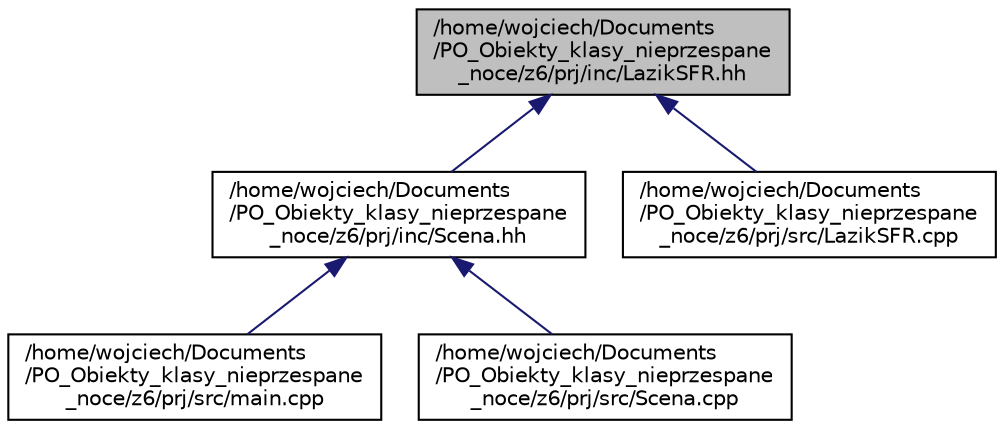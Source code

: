 digraph "/home/wojciech/Documents/PO_Obiekty_klasy_nieprzespane_noce/z6/prj/inc/LazikSFR.hh"
{
 // LATEX_PDF_SIZE
  edge [fontname="Helvetica",fontsize="10",labelfontname="Helvetica",labelfontsize="10"];
  node [fontname="Helvetica",fontsize="10",shape=record];
  Node1 [label="/home/wojciech/Documents\l/PO_Obiekty_klasy_nieprzespane\l_noce/z6/prj/inc/LazikSFR.hh",height=0.2,width=0.4,color="black", fillcolor="grey75", style="filled", fontcolor="black",tooltip=" "];
  Node1 -> Node2 [dir="back",color="midnightblue",fontsize="10",style="solid"];
  Node2 [label="/home/wojciech/Documents\l/PO_Obiekty_klasy_nieprzespane\l_noce/z6/prj/inc/Scena.hh",height=0.2,width=0.4,color="black", fillcolor="white", style="filled",URL="$_scena_8hh.html",tooltip=" "];
  Node2 -> Node3 [dir="back",color="midnightblue",fontsize="10",style="solid"];
  Node3 [label="/home/wojciech/Documents\l/PO_Obiekty_klasy_nieprzespane\l_noce/z6/prj/src/main.cpp",height=0.2,width=0.4,color="black", fillcolor="white", style="filled",URL="$main_8cpp.html",tooltip=" "];
  Node2 -> Node4 [dir="back",color="midnightblue",fontsize="10",style="solid"];
  Node4 [label="/home/wojciech/Documents\l/PO_Obiekty_klasy_nieprzespane\l_noce/z6/prj/src/Scena.cpp",height=0.2,width=0.4,color="black", fillcolor="white", style="filled",URL="$_scena_8cpp.html",tooltip=" "];
  Node1 -> Node5 [dir="back",color="midnightblue",fontsize="10",style="solid"];
  Node5 [label="/home/wojciech/Documents\l/PO_Obiekty_klasy_nieprzespane\l_noce/z6/prj/src/LazikSFR.cpp",height=0.2,width=0.4,color="black", fillcolor="white", style="filled",URL="$_lazik_s_f_r_8cpp.html",tooltip=" "];
}
